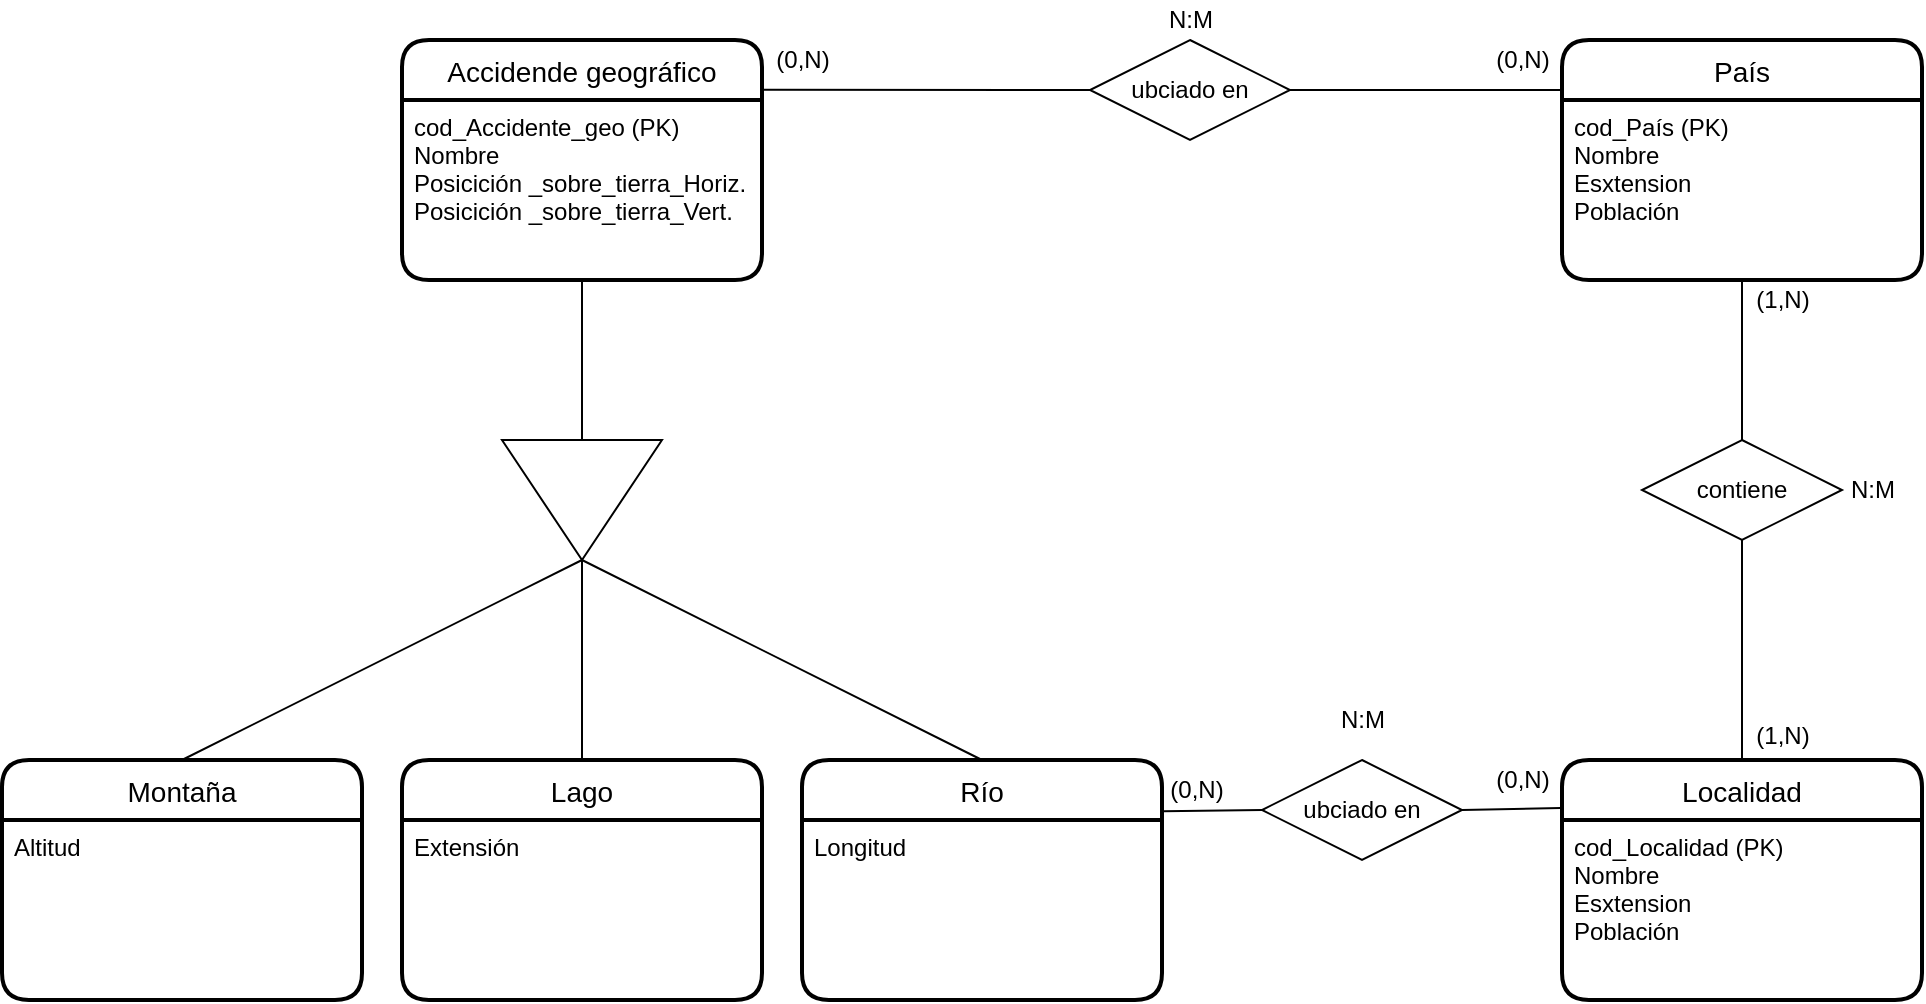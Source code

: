<mxfile version="14.5.1" type="device"><diagram id="mCHwB1w6fDL9a2ZDswvW" name="Página-1"><mxGraphModel dx="2249" dy="822" grid="1" gridSize="10" guides="1" tooltips="1" connect="1" arrows="1" fold="1" page="1" pageScale="1" pageWidth="827" pageHeight="1169" math="0" shadow="0"><root><mxCell id="0"/><mxCell id="1" parent="0"/><mxCell id="W22tUpKVsYN1QA6rgk1D-5" value="Accidende geográfico" style="swimlane;childLayout=stackLayout;horizontal=1;startSize=30;horizontalStack=0;rounded=1;fontSize=14;fontStyle=0;strokeWidth=2;resizeParent=0;resizeLast=1;shadow=0;dashed=0;align=center;" parent="1" vertex="1"><mxGeometry x="20" y="120" width="180" height="120" as="geometry"/></mxCell><mxCell id="W22tUpKVsYN1QA6rgk1D-6" value="cod_Accidente_geo (PK)&#10;Nombre&#10;Posicición _sobre_tierra_Horiz.&#10;Posicición _sobre_tierra_Vert.&#10;" style="align=left;strokeColor=none;fillColor=none;spacingLeft=4;fontSize=12;verticalAlign=top;resizable=0;rotatable=0;part=1;" parent="W22tUpKVsYN1QA6rgk1D-5" vertex="1"><mxGeometry y="30" width="180" height="90" as="geometry"/></mxCell><mxCell id="W22tUpKVsYN1QA6rgk1D-7" value="ubciado en" style="rhombus;whiteSpace=wrap;html=1;" parent="1" vertex="1"><mxGeometry x="364" y="120" width="100" height="50" as="geometry"/></mxCell><mxCell id="W22tUpKVsYN1QA6rgk1D-8" value="" style="triangle;whiteSpace=wrap;html=1;rotation=90;" parent="1" vertex="1"><mxGeometry x="80" y="310" width="60" height="80" as="geometry"/></mxCell><mxCell id="W22tUpKVsYN1QA6rgk1D-9" value="Río" style="swimlane;childLayout=stackLayout;horizontal=1;startSize=30;horizontalStack=0;rounded=1;fontSize=14;fontStyle=0;strokeWidth=2;resizeParent=0;resizeLast=1;shadow=0;dashed=0;align=center;" parent="1" vertex="1"><mxGeometry x="220" y="480" width="180" height="120" as="geometry"/></mxCell><mxCell id="W22tUpKVsYN1QA6rgk1D-10" value="Longitud" style="align=left;strokeColor=none;fillColor=none;spacingLeft=4;fontSize=12;verticalAlign=top;resizable=0;rotatable=0;part=1;" parent="W22tUpKVsYN1QA6rgk1D-9" vertex="1"><mxGeometry y="30" width="180" height="90" as="geometry"/></mxCell><mxCell id="W22tUpKVsYN1QA6rgk1D-11" value="Lago" style="swimlane;childLayout=stackLayout;horizontal=1;startSize=30;horizontalStack=0;rounded=1;fontSize=14;fontStyle=0;strokeWidth=2;resizeParent=0;resizeLast=1;shadow=0;dashed=0;align=center;" parent="1" vertex="1"><mxGeometry x="20" y="480" width="180" height="120" as="geometry"/></mxCell><mxCell id="W22tUpKVsYN1QA6rgk1D-12" value="Extensión" style="align=left;strokeColor=none;fillColor=none;spacingLeft=4;fontSize=12;verticalAlign=top;resizable=0;rotatable=0;part=1;" parent="W22tUpKVsYN1QA6rgk1D-11" vertex="1"><mxGeometry y="30" width="180" height="90" as="geometry"/></mxCell><mxCell id="W22tUpKVsYN1QA6rgk1D-13" value="Montaña" style="swimlane;childLayout=stackLayout;horizontal=1;startSize=30;horizontalStack=0;rounded=1;fontSize=14;fontStyle=0;strokeWidth=2;resizeParent=0;resizeLast=1;shadow=0;dashed=0;align=center;" parent="1" vertex="1"><mxGeometry x="-180" y="480" width="180" height="120" as="geometry"/></mxCell><mxCell id="W22tUpKVsYN1QA6rgk1D-14" value="Altitud" style="align=left;strokeColor=none;fillColor=none;spacingLeft=4;fontSize=12;verticalAlign=top;resizable=0;rotatable=0;part=1;" parent="W22tUpKVsYN1QA6rgk1D-13" vertex="1"><mxGeometry y="30" width="180" height="90" as="geometry"/></mxCell><mxCell id="W22tUpKVsYN1QA6rgk1D-16" value="País" style="swimlane;childLayout=stackLayout;horizontal=1;startSize=30;horizontalStack=0;rounded=1;fontSize=14;fontStyle=0;strokeWidth=2;resizeParent=0;resizeLast=1;shadow=0;dashed=0;align=center;" parent="1" vertex="1"><mxGeometry x="600" y="120" width="180" height="120" as="geometry"/></mxCell><mxCell id="W22tUpKVsYN1QA6rgk1D-17" value="cod_País (PK)&#10;Nombre&#10;Esxtension&#10;Población" style="align=left;strokeColor=none;fillColor=none;spacingLeft=4;fontSize=12;verticalAlign=top;resizable=0;rotatable=0;part=1;" parent="W22tUpKVsYN1QA6rgk1D-16" vertex="1"><mxGeometry y="30" width="180" height="90" as="geometry"/></mxCell><mxCell id="W22tUpKVsYN1QA6rgk1D-18" value="Localidad" style="swimlane;childLayout=stackLayout;horizontal=1;startSize=30;horizontalStack=0;rounded=1;fontSize=14;fontStyle=0;strokeWidth=2;resizeParent=0;resizeLast=1;shadow=0;dashed=0;align=center;" parent="1" vertex="1"><mxGeometry x="600" y="480" width="180" height="120" as="geometry"/></mxCell><mxCell id="W22tUpKVsYN1QA6rgk1D-19" value="cod_Localidad (PK)&#10;Nombre&#10;Esxtension&#10;Población" style="align=left;strokeColor=none;fillColor=none;spacingLeft=4;fontSize=12;verticalAlign=top;resizable=0;rotatable=0;part=1;" parent="W22tUpKVsYN1QA6rgk1D-18" vertex="1"><mxGeometry y="30" width="180" height="90" as="geometry"/></mxCell><mxCell id="W22tUpKVsYN1QA6rgk1D-22" value="contiene" style="rhombus;whiteSpace=wrap;html=1;" parent="1" vertex="1"><mxGeometry x="640" y="320" width="100" height="50" as="geometry"/></mxCell><mxCell id="W22tUpKVsYN1QA6rgk1D-23" value="ubciado en" style="rhombus;whiteSpace=wrap;html=1;" parent="1" vertex="1"><mxGeometry x="450" y="480" width="100" height="50" as="geometry"/></mxCell><mxCell id="W22tUpKVsYN1QA6rgk1D-24" value="" style="endArrow=none;html=1;entryX=0.5;entryY=1;entryDx=0;entryDy=0;exitX=0;exitY=0.5;exitDx=0;exitDy=0;" parent="1" source="W22tUpKVsYN1QA6rgk1D-8" target="W22tUpKVsYN1QA6rgk1D-6" edge="1"><mxGeometry width="50" height="50" relative="1" as="geometry"><mxPoint x="160" y="320" as="sourcePoint"/><mxPoint x="210" y="270" as="targetPoint"/></mxGeometry></mxCell><mxCell id="W22tUpKVsYN1QA6rgk1D-25" value="" style="endArrow=none;html=1;entryX=0.5;entryY=0;entryDx=0;entryDy=0;exitX=1;exitY=0.5;exitDx=0;exitDy=0;" parent="1" source="W22tUpKVsYN1QA6rgk1D-8" target="W22tUpKVsYN1QA6rgk1D-11" edge="1"><mxGeometry width="50" height="50" relative="1" as="geometry"><mxPoint x="120" y="330" as="sourcePoint"/><mxPoint x="120" y="250" as="targetPoint"/></mxGeometry></mxCell><mxCell id="W22tUpKVsYN1QA6rgk1D-26" value="" style="endArrow=none;html=1;entryX=0.5;entryY=0;entryDx=0;entryDy=0;exitX=1;exitY=0.5;exitDx=0;exitDy=0;" parent="1" source="W22tUpKVsYN1QA6rgk1D-8" target="W22tUpKVsYN1QA6rgk1D-9" edge="1"><mxGeometry width="50" height="50" relative="1" as="geometry"><mxPoint x="120.96" y="397.02" as="sourcePoint"/><mxPoint x="120" y="490" as="targetPoint"/></mxGeometry></mxCell><mxCell id="W22tUpKVsYN1QA6rgk1D-27" value="" style="endArrow=none;html=1;entryX=0.5;entryY=0;entryDx=0;entryDy=0;exitX=1;exitY=0.5;exitDx=0;exitDy=0;" parent="1" source="W22tUpKVsYN1QA6rgk1D-8" target="W22tUpKVsYN1QA6rgk1D-13" edge="1"><mxGeometry width="50" height="50" relative="1" as="geometry"><mxPoint x="133.953" y="369.07" as="sourcePoint"/><mxPoint x="320" y="490" as="targetPoint"/></mxGeometry></mxCell><mxCell id="W22tUpKVsYN1QA6rgk1D-28" value="" style="endArrow=none;html=1;exitX=0;exitY=0.5;exitDx=0;exitDy=0;entryX=1.003;entryY=0.207;entryDx=0;entryDy=0;entryPerimeter=0;" parent="1" source="W22tUpKVsYN1QA6rgk1D-7" target="W22tUpKVsYN1QA6rgk1D-5" edge="1"><mxGeometry width="50" height="50" relative="1" as="geometry"><mxPoint x="120" y="390" as="sourcePoint"/><mxPoint x="220" y="145" as="targetPoint"/></mxGeometry></mxCell><mxCell id="W22tUpKVsYN1QA6rgk1D-29" value="" style="endArrow=none;html=1;exitX=1;exitY=0.5;exitDx=0;exitDy=0;entryX=0.001;entryY=0.208;entryDx=0;entryDy=0;entryPerimeter=0;" parent="1" source="W22tUpKVsYN1QA6rgk1D-7" target="W22tUpKVsYN1QA6rgk1D-16" edge="1"><mxGeometry width="50" height="50" relative="1" as="geometry"><mxPoint x="374" y="155" as="sourcePoint"/><mxPoint x="210.54" y="154.84" as="targetPoint"/></mxGeometry></mxCell><mxCell id="W22tUpKVsYN1QA6rgk1D-30" value="" style="endArrow=none;html=1;exitX=0.5;exitY=0;exitDx=0;exitDy=0;entryX=0.5;entryY=1;entryDx=0;entryDy=0;" parent="1" source="W22tUpKVsYN1QA6rgk1D-22" target="W22tUpKVsYN1QA6rgk1D-17" edge="1"><mxGeometry width="50" height="50" relative="1" as="geometry"><mxPoint x="474" y="155" as="sourcePoint"/><mxPoint x="611.26" y="152.68" as="targetPoint"/></mxGeometry></mxCell><mxCell id="W22tUpKVsYN1QA6rgk1D-31" value="" style="endArrow=none;html=1;exitX=0.5;exitY=1;exitDx=0;exitDy=0;entryX=0.5;entryY=0;entryDx=0;entryDy=0;" parent="1" source="W22tUpKVsYN1QA6rgk1D-22" target="W22tUpKVsYN1QA6rgk1D-18" edge="1"><mxGeometry width="50" height="50" relative="1" as="geometry"><mxPoint x="700" y="330" as="sourcePoint"/><mxPoint x="700" y="250" as="targetPoint"/></mxGeometry></mxCell><mxCell id="W22tUpKVsYN1QA6rgk1D-32" value="" style="endArrow=none;html=1;exitX=1;exitY=0.5;exitDx=0;exitDy=0;entryX=-0.004;entryY=0.2;entryDx=0;entryDy=0;entryPerimeter=0;" parent="1" source="W22tUpKVsYN1QA6rgk1D-23" target="W22tUpKVsYN1QA6rgk1D-18" edge="1"><mxGeometry width="50" height="50" relative="1" as="geometry"><mxPoint x="700" y="380" as="sourcePoint"/><mxPoint x="700" y="490" as="targetPoint"/></mxGeometry></mxCell><mxCell id="W22tUpKVsYN1QA6rgk1D-33" value="" style="endArrow=none;html=1;exitX=0;exitY=0.5;exitDx=0;exitDy=0;entryX=1.002;entryY=0.214;entryDx=0;entryDy=0;entryPerimeter=0;" parent="1" source="W22tUpKVsYN1QA6rgk1D-23" target="W22tUpKVsYN1QA6rgk1D-9" edge="1"><mxGeometry width="50" height="50" relative="1" as="geometry"><mxPoint x="560" y="515" as="sourcePoint"/><mxPoint x="609.28" y="514" as="targetPoint"/></mxGeometry></mxCell><mxCell id="W22tUpKVsYN1QA6rgk1D-34" value="N:M" style="text;html=1;align=center;verticalAlign=middle;resizable=0;points=[];autosize=1;" parent="1" vertex="1"><mxGeometry x="394" y="100" width="40" height="20" as="geometry"/></mxCell><mxCell id="W22tUpKVsYN1QA6rgk1D-35" value="(0,N)" style="text;html=1;align=center;verticalAlign=middle;resizable=0;points=[];autosize=1;" parent="1" vertex="1"><mxGeometry x="200" y="120" width="40" height="20" as="geometry"/></mxCell><mxCell id="W22tUpKVsYN1QA6rgk1D-36" value="(0,N)" style="text;html=1;align=center;verticalAlign=middle;resizable=0;points=[];autosize=1;" parent="1" vertex="1"><mxGeometry x="560" y="120" width="40" height="20" as="geometry"/></mxCell><mxCell id="W22tUpKVsYN1QA6rgk1D-37" value="N:M" style="text;html=1;align=center;verticalAlign=middle;resizable=0;points=[];autosize=1;" parent="1" vertex="1"><mxGeometry x="735" y="335" width="40" height="20" as="geometry"/></mxCell><mxCell id="W22tUpKVsYN1QA6rgk1D-38" value="(1,N)" style="text;html=1;align=center;verticalAlign=middle;resizable=0;points=[];autosize=1;" parent="1" vertex="1"><mxGeometry x="690" y="240" width="40" height="20" as="geometry"/></mxCell><mxCell id="W22tUpKVsYN1QA6rgk1D-39" value="(1,N)" style="text;html=1;align=center;verticalAlign=middle;resizable=0;points=[];autosize=1;" parent="1" vertex="1"><mxGeometry x="690" y="458" width="40" height="20" as="geometry"/></mxCell><mxCell id="W22tUpKVsYN1QA6rgk1D-40" value="N:M" style="text;html=1;align=center;verticalAlign=middle;resizable=0;points=[];autosize=1;" parent="1" vertex="1"><mxGeometry x="480" y="450" width="40" height="20" as="geometry"/></mxCell><mxCell id="W22tUpKVsYN1QA6rgk1D-41" value="(0,N)" style="text;html=1;align=center;verticalAlign=middle;resizable=0;points=[];autosize=1;" parent="1" vertex="1"><mxGeometry x="397" y="485" width="40" height="20" as="geometry"/></mxCell><mxCell id="W22tUpKVsYN1QA6rgk1D-42" value="(0,N)" style="text;html=1;align=center;verticalAlign=middle;resizable=0;points=[];autosize=1;" parent="1" vertex="1"><mxGeometry x="560" y="480" width="40" height="20" as="geometry"/></mxCell></root></mxGraphModel></diagram></mxfile>